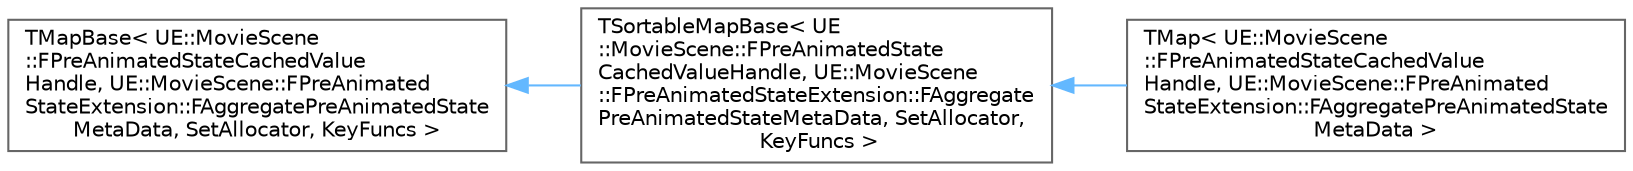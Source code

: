 digraph "Graphical Class Hierarchy"
{
 // INTERACTIVE_SVG=YES
 // LATEX_PDF_SIZE
  bgcolor="transparent";
  edge [fontname=Helvetica,fontsize=10,labelfontname=Helvetica,labelfontsize=10];
  node [fontname=Helvetica,fontsize=10,shape=box,height=0.2,width=0.4];
  rankdir="LR";
  Node0 [id="Node000000",label="TMapBase\< UE::MovieScene\l::FPreAnimatedStateCachedValue\lHandle, UE::MovieScene::FPreAnimated\lStateExtension::FAggregatePreAnimatedState\lMetaData, SetAllocator, KeyFuncs \>",height=0.2,width=0.4,color="grey40", fillcolor="white", style="filled",URL="$d8/dad/classTMapBase.html",tooltip=" "];
  Node0 -> Node1 [id="edge7996_Node000000_Node000001",dir="back",color="steelblue1",style="solid",tooltip=" "];
  Node1 [id="Node000001",label="TSortableMapBase\< UE\l::MovieScene::FPreAnimatedState\lCachedValueHandle, UE::MovieScene\l::FPreAnimatedStateExtension::FAggregate\lPreAnimatedStateMetaData, SetAllocator,\l KeyFuncs \>",height=0.2,width=0.4,color="grey40", fillcolor="white", style="filled",URL="$de/df5/classTSortableMapBase.html",tooltip=" "];
  Node1 -> Node2 [id="edge7997_Node000001_Node000002",dir="back",color="steelblue1",style="solid",tooltip=" "];
  Node2 [id="Node000002",label="TMap\< UE::MovieScene\l::FPreAnimatedStateCachedValue\lHandle, UE::MovieScene::FPreAnimated\lStateExtension::FAggregatePreAnimatedState\lMetaData \>",height=0.2,width=0.4,color="grey40", fillcolor="white", style="filled",URL="$d8/da9/classTMap.html",tooltip=" "];
}

